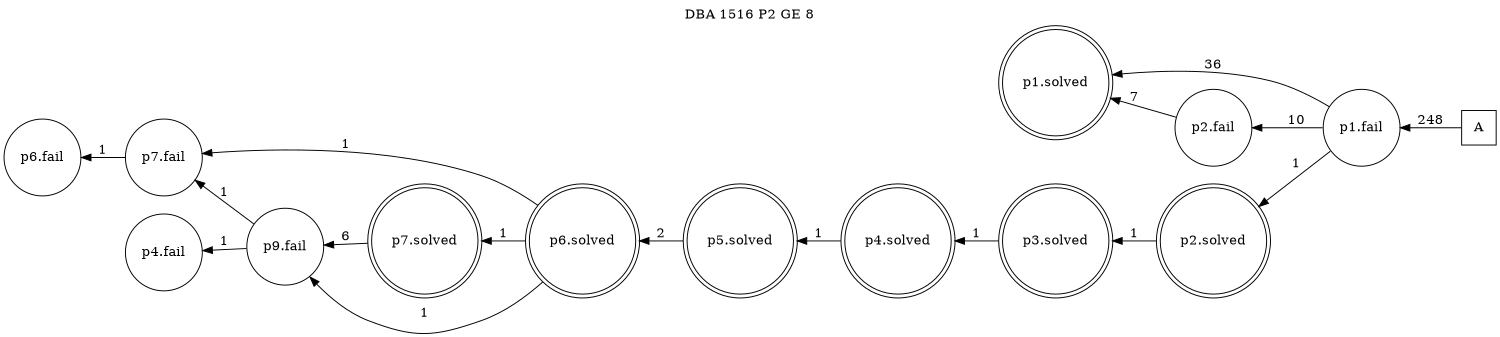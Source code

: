 digraph DBA_1516_P2_GE_8 {
labelloc="tl"
label= " DBA 1516 P2 GE 8 "
rankdir="RL";
graph [ size=" 10 , 10 !"]

"A" [shape="square" label="A"]
"p1.fail" [shape="circle" label="p1.fail"]
"p1.solved" [shape="doublecircle" label="p1.solved"]
"p2.fail" [shape="circle" label="p2.fail"]
"p2.solved" [shape="doublecircle" label="p2.solved"]
"p3.solved" [shape="doublecircle" label="p3.solved"]
"p4.solved" [shape="doublecircle" label="p4.solved"]
"p5.solved" [shape="doublecircle" label="p5.solved"]
"p6.solved" [shape="doublecircle" label="p6.solved"]
"p7.fail" [shape="circle" label="p7.fail"]
"p6.fail" [shape="circle" label="p6.fail"]
"p7.solved" [shape="doublecircle" label="p7.solved"]
"p9.fail" [shape="circle" label="p9.fail"]
"p4.fail" [shape="circle" label="p4.fail"]
"A" -> "p1.fail" [ label=248]
"p1.fail" -> "p1.solved" [ label=36]
"p1.fail" -> "p2.fail" [ label=10]
"p1.fail" -> "p2.solved" [ label=1]
"p2.fail" -> "p1.solved" [ label=7]
"p2.solved" -> "p3.solved" [ label=1]
"p3.solved" -> "p4.solved" [ label=1]
"p4.solved" -> "p5.solved" [ label=1]
"p5.solved" -> "p6.solved" [ label=2]
"p6.solved" -> "p7.fail" [ label=1]
"p6.solved" -> "p7.solved" [ label=1]
"p6.solved" -> "p9.fail" [ label=1]
"p7.fail" -> "p6.fail" [ label=1]
"p7.solved" -> "p9.fail" [ label=6]
"p9.fail" -> "p7.fail" [ label=1]
"p9.fail" -> "p4.fail" [ label=1]
}

